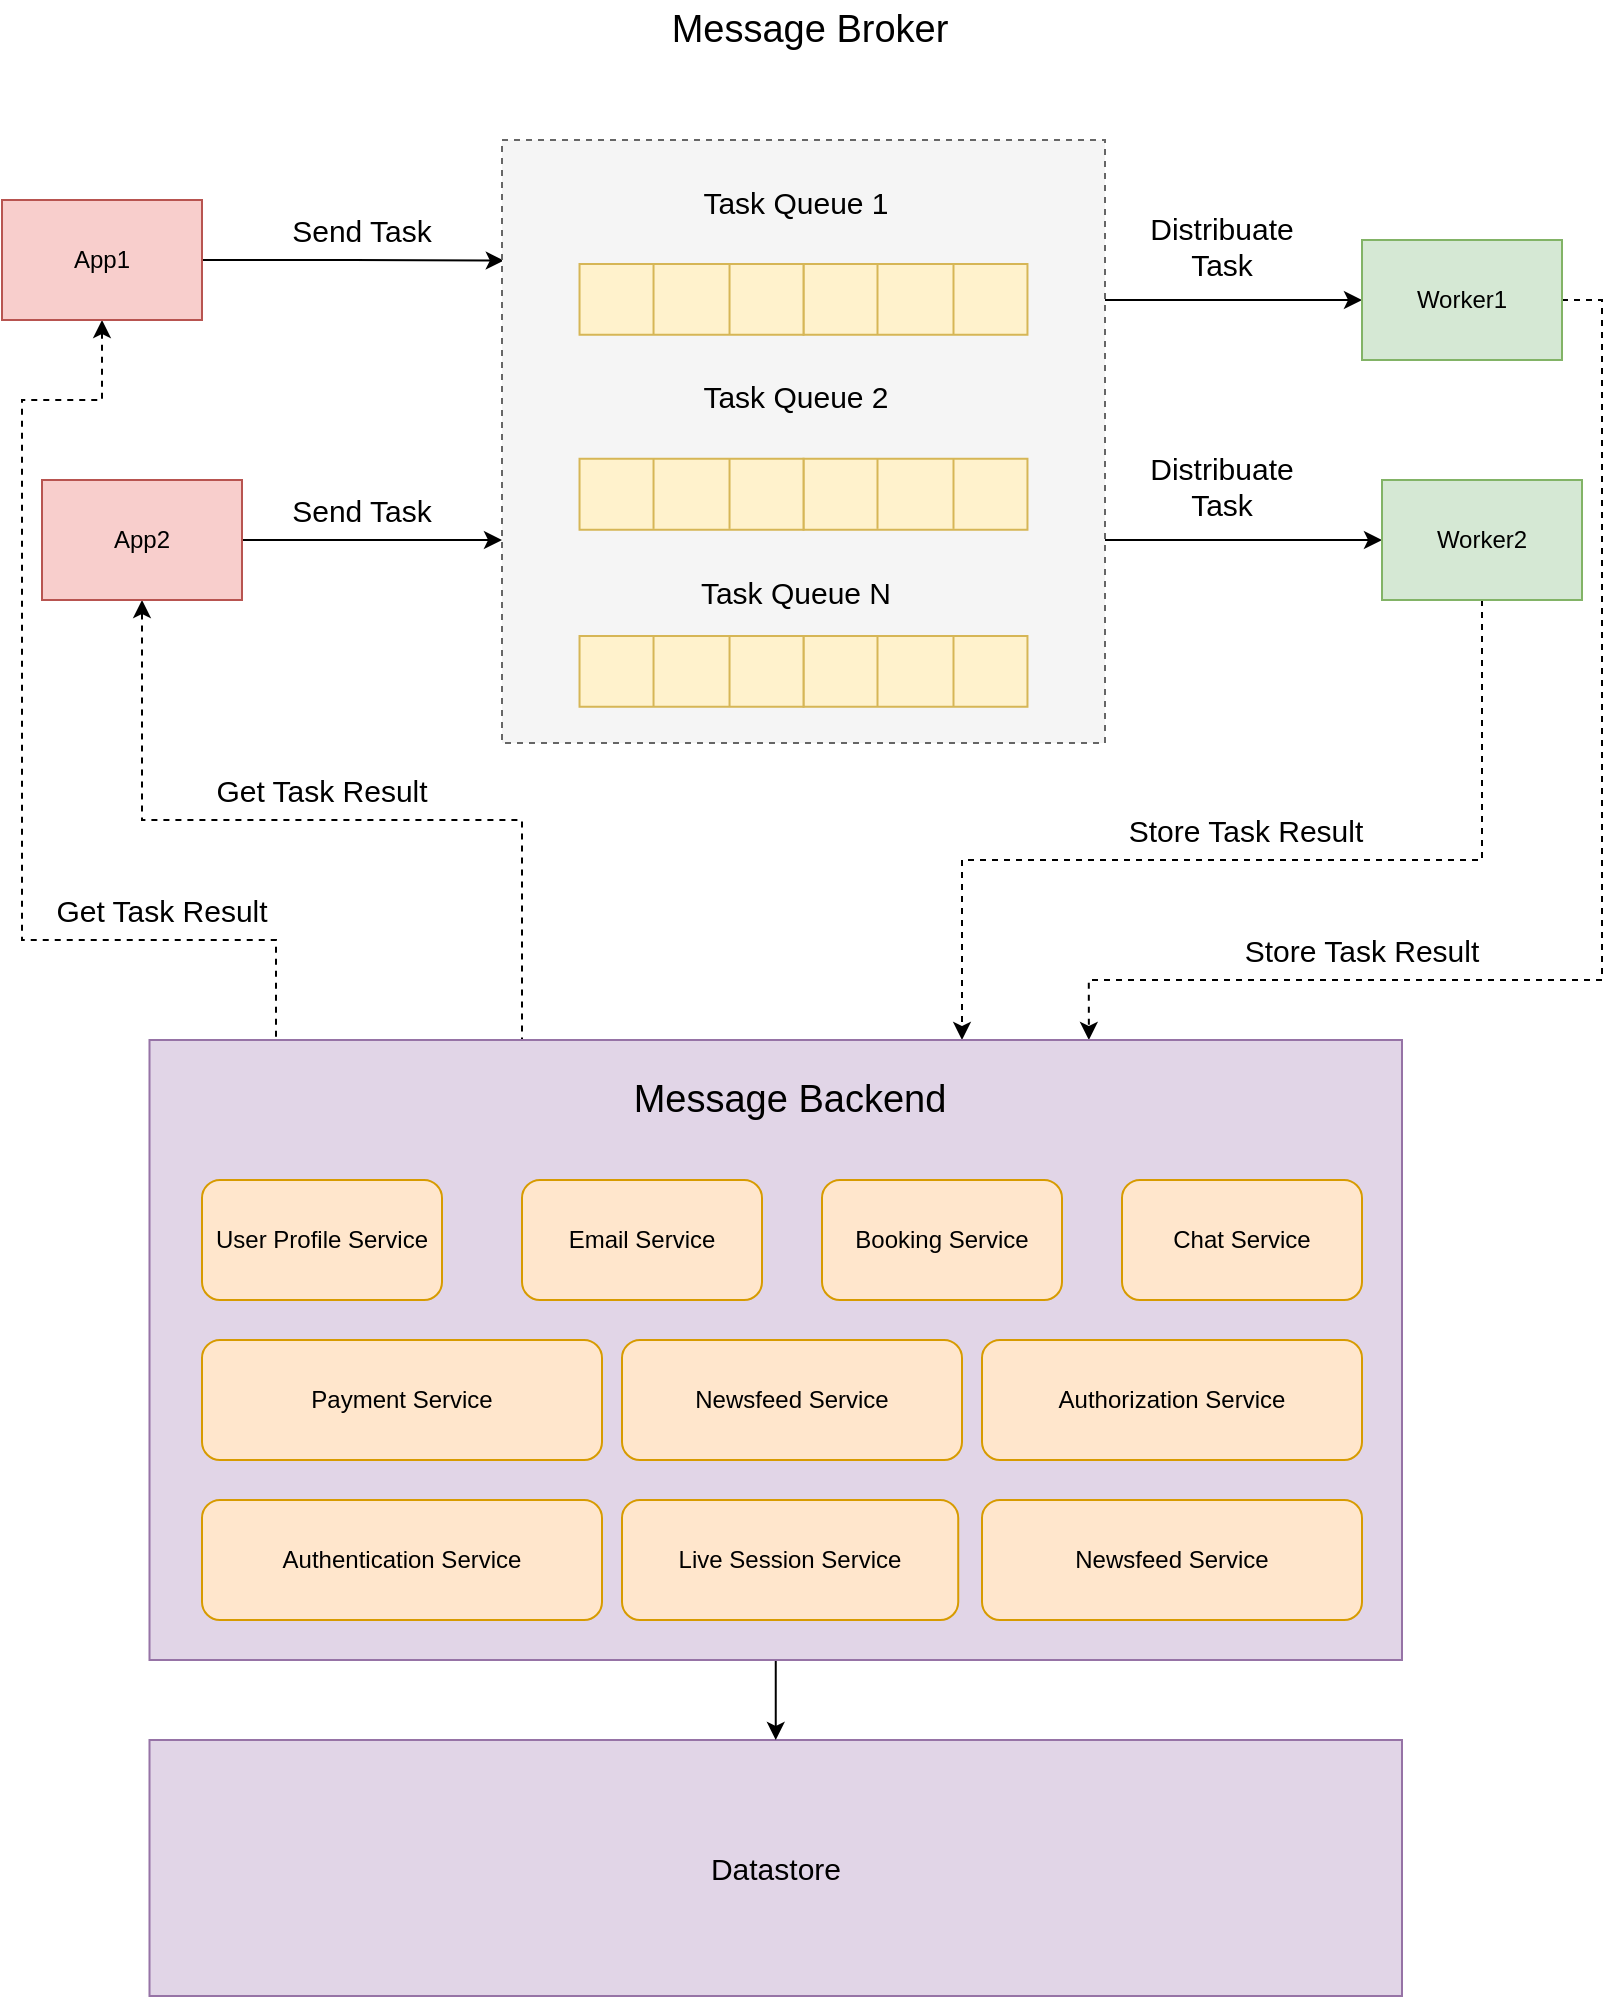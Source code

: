 <mxfile version="15.7.0" type="github">
  <diagram id="JND3jldK951iHR1BcYOP" name="Page-1">
    <mxGraphModel dx="1333" dy="1152" grid="1" gridSize="10" guides="1" tooltips="1" connect="1" arrows="1" fold="1" page="1" pageScale="1" pageWidth="827" pageHeight="1169" math="0" shadow="0">
      <root>
        <mxCell id="0" />
        <mxCell id="1" parent="0" />
        <mxCell id="jChO1V0j59Ga3b_egRKq-1" value="Datastore" style="rounded=0;whiteSpace=wrap;html=1;fontSize=15;strokeWidth=1;fillColor=#e1d5e7;strokeColor=#9673a6;" vertex="1" parent="1">
          <mxGeometry x="83.75" y="890" width="626.25" height="128" as="geometry" />
        </mxCell>
        <mxCell id="jChO1V0j59Ga3b_egRKq-9" style="edgeStyle=orthogonalEdgeStyle;rounded=0;orthogonalLoop=1;jettySize=auto;html=1;exitX=0.25;exitY=0;exitDx=0;exitDy=0;fontSize=15;startArrow=none;startFill=0;endArrow=classic;endFill=1;entryX=0.5;entryY=1;entryDx=0;entryDy=0;dashed=1;" edge="1" parent="1" source="RUhY66cnrRNZmktWbcpT-75" target="RUhY66cnrRNZmktWbcpT-17">
          <mxGeometry relative="1" as="geometry">
            <mxPoint x="110" y="330" as="targetPoint" />
            <Array as="points">
              <mxPoint x="270" y="580" />
              <mxPoint x="270" y="430" />
              <mxPoint x="80" y="430" />
            </Array>
          </mxGeometry>
        </mxCell>
        <mxCell id="RUhY66cnrRNZmktWbcpT-81" style="edgeStyle=orthogonalEdgeStyle;rounded=0;orthogonalLoop=1;jettySize=auto;html=1;entryX=0.003;entryY=0.2;entryDx=0;entryDy=0;entryPerimeter=0;fontSize=15;" parent="1" source="RUhY66cnrRNZmktWbcpT-15" target="RUhY66cnrRNZmktWbcpT-16" edge="1">
          <mxGeometry relative="1" as="geometry" />
        </mxCell>
        <mxCell id="jChO1V0j59Ga3b_egRKq-10" style="edgeStyle=orthogonalEdgeStyle;rounded=0;orthogonalLoop=1;jettySize=auto;html=1;exitX=0.5;exitY=1;exitDx=0;exitDy=0;entryX=0.101;entryY=-0.004;entryDx=0;entryDy=0;entryPerimeter=0;fontSize=15;startArrow=classic;startFill=1;endArrow=none;endFill=0;dashed=1;" edge="1" parent="1" source="RUhY66cnrRNZmktWbcpT-15" target="RUhY66cnrRNZmktWbcpT-75">
          <mxGeometry relative="1" as="geometry">
            <Array as="points">
              <mxPoint x="60" y="220" />
              <mxPoint x="20" y="220" />
              <mxPoint x="20" y="490" />
              <mxPoint x="147" y="490" />
            </Array>
          </mxGeometry>
        </mxCell>
        <mxCell id="RUhY66cnrRNZmktWbcpT-15" value="App1" style="rounded=0;whiteSpace=wrap;html=1;fillColor=#f8cecc;strokeColor=#b85450;" parent="1" vertex="1">
          <mxGeometry x="10" y="120" width="100" height="60" as="geometry" />
        </mxCell>
        <mxCell id="RUhY66cnrRNZmktWbcpT-78" value="" style="edgeStyle=orthogonalEdgeStyle;rounded=0;orthogonalLoop=1;jettySize=auto;html=1;fontSize=15;" parent="1" source="RUhY66cnrRNZmktWbcpT-17" target="RUhY66cnrRNZmktWbcpT-16" edge="1">
          <mxGeometry relative="1" as="geometry">
            <Array as="points">
              <mxPoint x="220" y="290" />
              <mxPoint x="220" y="290" />
            </Array>
          </mxGeometry>
        </mxCell>
        <mxCell id="RUhY66cnrRNZmktWbcpT-17" value="App2" style="rounded=0;whiteSpace=wrap;html=1;fillColor=#f8cecc;strokeColor=#b85450;" parent="1" vertex="1">
          <mxGeometry x="30" y="260" width="100" height="60" as="geometry" />
        </mxCell>
        <mxCell id="RUhY66cnrRNZmktWbcpT-20" value="&lt;font style=&quot;font-size: 19px&quot;&gt;Message Broker&lt;/font&gt;" style="text;html=1;strokeColor=none;fillColor=none;align=center;verticalAlign=middle;whiteSpace=wrap;rounded=0;dashed=1;" parent="1" vertex="1">
          <mxGeometry x="334" y="20" width="160" height="30" as="geometry" />
        </mxCell>
        <mxCell id="RUhY66cnrRNZmktWbcpT-71" value="" style="group" parent="1" vertex="1" connectable="0">
          <mxGeometry x="260" y="90" width="301.5" height="310" as="geometry" />
        </mxCell>
        <mxCell id="RUhY66cnrRNZmktWbcpT-16" value="" style="whiteSpace=wrap;html=1;aspect=fixed;dashed=1;fillColor=#f5f5f5;fontColor=#333333;strokeColor=#666666;" parent="RUhY66cnrRNZmktWbcpT-71" vertex="1">
          <mxGeometry width="301.5" height="301.5" as="geometry" />
        </mxCell>
        <mxCell id="RUhY66cnrRNZmktWbcpT-34" value="" style="shape=table;html=1;whiteSpace=wrap;startSize=0;container=1;collapsible=0;childLayout=tableLayout;rounded=0;fontSize=19;fillColor=#fff2cc;strokeColor=#d6b656;" parent="RUhY66cnrRNZmktWbcpT-71" vertex="1">
          <mxGeometry x="150.75" y="248" width="111.986" height="35.429" as="geometry" />
        </mxCell>
        <mxCell id="RUhY66cnrRNZmktWbcpT-35" value="" style="shape=partialRectangle;html=1;whiteSpace=wrap;collapsible=0;dropTarget=0;pointerEvents=0;fillColor=none;top=0;left=0;bottom=0;right=0;points=[[0,0.5],[1,0.5]];portConstraint=eastwest;rounded=0;dashed=1;fontSize=19;" parent="RUhY66cnrRNZmktWbcpT-34" vertex="1">
          <mxGeometry width="111.986" height="35" as="geometry" />
        </mxCell>
        <mxCell id="RUhY66cnrRNZmktWbcpT-36" value="" style="shape=partialRectangle;html=1;whiteSpace=wrap;connectable=0;fillColor=none;top=0;left=0;bottom=0;right=0;overflow=hidden;pointerEvents=1;rounded=0;dashed=1;fontSize=19;" parent="RUhY66cnrRNZmktWbcpT-35" vertex="1">
          <mxGeometry width="37" height="35" as="geometry">
            <mxRectangle width="37" height="35" as="alternateBounds" />
          </mxGeometry>
        </mxCell>
        <mxCell id="RUhY66cnrRNZmktWbcpT-37" value="" style="shape=partialRectangle;html=1;whiteSpace=wrap;connectable=0;fillColor=none;top=0;left=0;bottom=0;right=0;overflow=hidden;pointerEvents=1;rounded=0;dashed=1;fontSize=19;" parent="RUhY66cnrRNZmktWbcpT-35" vertex="1">
          <mxGeometry x="37" width="38" height="35" as="geometry">
            <mxRectangle width="38" height="35" as="alternateBounds" />
          </mxGeometry>
        </mxCell>
        <mxCell id="RUhY66cnrRNZmktWbcpT-38" value="" style="shape=partialRectangle;html=1;whiteSpace=wrap;connectable=0;fillColor=none;top=0;left=0;bottom=0;right=0;overflow=hidden;pointerEvents=1;rounded=0;dashed=1;fontSize=19;" parent="RUhY66cnrRNZmktWbcpT-35" vertex="1">
          <mxGeometry x="75" width="37" height="35" as="geometry">
            <mxRectangle width="37" height="35" as="alternateBounds" />
          </mxGeometry>
        </mxCell>
        <mxCell id="RUhY66cnrRNZmktWbcpT-40" value="" style="shape=table;html=1;whiteSpace=wrap;startSize=0;container=1;collapsible=0;childLayout=tableLayout;rounded=0;fontSize=19;fillColor=#fff2cc;strokeColor=#d6b656;" parent="RUhY66cnrRNZmktWbcpT-71" vertex="1">
          <mxGeometry x="38.764" y="248" width="111.986" height="35.429" as="geometry" />
        </mxCell>
        <mxCell id="RUhY66cnrRNZmktWbcpT-41" value="" style="shape=partialRectangle;html=1;whiteSpace=wrap;collapsible=0;dropTarget=0;pointerEvents=0;fillColor=none;top=0;left=0;bottom=0;right=0;points=[[0,0.5],[1,0.5]];portConstraint=eastwest;rounded=0;dashed=1;fontSize=19;" parent="RUhY66cnrRNZmktWbcpT-40" vertex="1">
          <mxGeometry width="111.986" height="35" as="geometry" />
        </mxCell>
        <mxCell id="RUhY66cnrRNZmktWbcpT-42" value="" style="shape=partialRectangle;html=1;whiteSpace=wrap;connectable=0;fillColor=none;top=0;left=0;bottom=0;right=0;overflow=hidden;pointerEvents=1;rounded=0;dashed=1;fontSize=19;" parent="RUhY66cnrRNZmktWbcpT-41" vertex="1">
          <mxGeometry width="37" height="35" as="geometry">
            <mxRectangle width="37" height="35" as="alternateBounds" />
          </mxGeometry>
        </mxCell>
        <mxCell id="RUhY66cnrRNZmktWbcpT-43" value="" style="shape=partialRectangle;html=1;whiteSpace=wrap;connectable=0;fillColor=none;top=0;left=0;bottom=0;right=0;overflow=hidden;pointerEvents=1;rounded=0;dashed=1;fontSize=19;" parent="RUhY66cnrRNZmktWbcpT-41" vertex="1">
          <mxGeometry x="37" width="38" height="35" as="geometry">
            <mxRectangle width="38" height="35" as="alternateBounds" />
          </mxGeometry>
        </mxCell>
        <mxCell id="RUhY66cnrRNZmktWbcpT-44" value="" style="shape=partialRectangle;html=1;whiteSpace=wrap;connectable=0;fillColor=none;top=0;left=0;bottom=0;right=0;overflow=hidden;pointerEvents=1;rounded=0;dashed=1;fontSize=19;" parent="RUhY66cnrRNZmktWbcpT-41" vertex="1">
          <mxGeometry x="75" width="37" height="35" as="geometry">
            <mxRectangle width="37" height="35" as="alternateBounds" />
          </mxGeometry>
        </mxCell>
        <mxCell id="RUhY66cnrRNZmktWbcpT-45" value="" style="shape=table;html=1;whiteSpace=wrap;startSize=0;container=1;collapsible=0;childLayout=tableLayout;rounded=0;fontSize=19;fillColor=#fff2cc;strokeColor=#d6b656;" parent="RUhY66cnrRNZmktWbcpT-71" vertex="1">
          <mxGeometry x="150.75" y="159.429" width="111.986" height="35.429" as="geometry" />
        </mxCell>
        <mxCell id="RUhY66cnrRNZmktWbcpT-46" value="" style="shape=partialRectangle;html=1;whiteSpace=wrap;collapsible=0;dropTarget=0;pointerEvents=0;fillColor=none;top=0;left=0;bottom=0;right=0;points=[[0,0.5],[1,0.5]];portConstraint=eastwest;rounded=0;dashed=1;fontSize=19;" parent="RUhY66cnrRNZmktWbcpT-45" vertex="1">
          <mxGeometry width="111.986" height="35" as="geometry" />
        </mxCell>
        <mxCell id="RUhY66cnrRNZmktWbcpT-47" value="" style="shape=partialRectangle;html=1;whiteSpace=wrap;connectable=0;fillColor=none;top=0;left=0;bottom=0;right=0;overflow=hidden;pointerEvents=1;rounded=0;dashed=1;fontSize=19;" parent="RUhY66cnrRNZmktWbcpT-46" vertex="1">
          <mxGeometry width="37" height="35" as="geometry">
            <mxRectangle width="37" height="35" as="alternateBounds" />
          </mxGeometry>
        </mxCell>
        <mxCell id="RUhY66cnrRNZmktWbcpT-48" value="" style="shape=partialRectangle;html=1;whiteSpace=wrap;connectable=0;fillColor=none;top=0;left=0;bottom=0;right=0;overflow=hidden;pointerEvents=1;rounded=0;dashed=1;fontSize=19;" parent="RUhY66cnrRNZmktWbcpT-46" vertex="1">
          <mxGeometry x="37" width="38" height="35" as="geometry">
            <mxRectangle width="38" height="35" as="alternateBounds" />
          </mxGeometry>
        </mxCell>
        <mxCell id="RUhY66cnrRNZmktWbcpT-49" value="" style="shape=partialRectangle;html=1;whiteSpace=wrap;connectable=0;fillColor=none;top=0;left=0;bottom=0;right=0;overflow=hidden;pointerEvents=1;rounded=0;dashed=1;fontSize=19;" parent="RUhY66cnrRNZmktWbcpT-46" vertex="1">
          <mxGeometry x="75" width="37" height="35" as="geometry">
            <mxRectangle width="37" height="35" as="alternateBounds" />
          </mxGeometry>
        </mxCell>
        <mxCell id="RUhY66cnrRNZmktWbcpT-50" value="" style="shape=table;html=1;whiteSpace=wrap;startSize=0;container=1;collapsible=0;childLayout=tableLayout;rounded=0;fontSize=19;fillColor=#fff2cc;strokeColor=#d6b656;" parent="RUhY66cnrRNZmktWbcpT-71" vertex="1">
          <mxGeometry x="38.764" y="159.429" width="111.986" height="35.429" as="geometry" />
        </mxCell>
        <mxCell id="RUhY66cnrRNZmktWbcpT-51" value="" style="shape=partialRectangle;html=1;whiteSpace=wrap;collapsible=0;dropTarget=0;pointerEvents=0;fillColor=none;top=0;left=0;bottom=0;right=0;points=[[0,0.5],[1,0.5]];portConstraint=eastwest;rounded=0;dashed=1;fontSize=19;" parent="RUhY66cnrRNZmktWbcpT-50" vertex="1">
          <mxGeometry width="111.986" height="35" as="geometry" />
        </mxCell>
        <mxCell id="RUhY66cnrRNZmktWbcpT-52" value="" style="shape=partialRectangle;html=1;whiteSpace=wrap;connectable=0;fillColor=none;top=0;left=0;bottom=0;right=0;overflow=hidden;pointerEvents=1;rounded=0;dashed=1;fontSize=19;" parent="RUhY66cnrRNZmktWbcpT-51" vertex="1">
          <mxGeometry width="37" height="35" as="geometry">
            <mxRectangle width="37" height="35" as="alternateBounds" />
          </mxGeometry>
        </mxCell>
        <mxCell id="RUhY66cnrRNZmktWbcpT-53" value="" style="shape=partialRectangle;html=1;whiteSpace=wrap;connectable=0;fillColor=none;top=0;left=0;bottom=0;right=0;overflow=hidden;pointerEvents=1;rounded=0;dashed=1;fontSize=19;" parent="RUhY66cnrRNZmktWbcpT-51" vertex="1">
          <mxGeometry x="37" width="38" height="35" as="geometry">
            <mxRectangle width="38" height="35" as="alternateBounds" />
          </mxGeometry>
        </mxCell>
        <mxCell id="RUhY66cnrRNZmktWbcpT-54" value="" style="shape=partialRectangle;html=1;whiteSpace=wrap;connectable=0;fillColor=none;top=0;left=0;bottom=0;right=0;overflow=hidden;pointerEvents=1;rounded=0;dashed=1;fontSize=19;" parent="RUhY66cnrRNZmktWbcpT-51" vertex="1">
          <mxGeometry x="75" width="37" height="35" as="geometry">
            <mxRectangle width="37" height="35" as="alternateBounds" />
          </mxGeometry>
        </mxCell>
        <mxCell id="RUhY66cnrRNZmktWbcpT-55" value="" style="shape=table;html=1;whiteSpace=wrap;startSize=0;container=1;collapsible=0;childLayout=tableLayout;rounded=0;fontSize=19;fillColor=#fff2cc;strokeColor=#d6b656;" parent="RUhY66cnrRNZmktWbcpT-71" vertex="1">
          <mxGeometry x="150.75" y="62" width="111.986" height="35.429" as="geometry" />
        </mxCell>
        <mxCell id="RUhY66cnrRNZmktWbcpT-56" value="" style="shape=partialRectangle;html=1;whiteSpace=wrap;collapsible=0;dropTarget=0;pointerEvents=0;fillColor=none;top=0;left=0;bottom=0;right=0;points=[[0,0.5],[1,0.5]];portConstraint=eastwest;rounded=0;dashed=1;fontSize=19;" parent="RUhY66cnrRNZmktWbcpT-55" vertex="1">
          <mxGeometry width="111.986" height="35" as="geometry" />
        </mxCell>
        <mxCell id="RUhY66cnrRNZmktWbcpT-57" value="" style="shape=partialRectangle;html=1;whiteSpace=wrap;connectable=0;fillColor=none;top=0;left=0;bottom=0;right=0;overflow=hidden;pointerEvents=1;rounded=0;dashed=1;fontSize=19;" parent="RUhY66cnrRNZmktWbcpT-56" vertex="1">
          <mxGeometry width="37" height="35" as="geometry">
            <mxRectangle width="37" height="35" as="alternateBounds" />
          </mxGeometry>
        </mxCell>
        <mxCell id="RUhY66cnrRNZmktWbcpT-58" value="" style="shape=partialRectangle;html=1;whiteSpace=wrap;connectable=0;fillColor=none;top=0;left=0;bottom=0;right=0;overflow=hidden;pointerEvents=1;rounded=0;dashed=1;fontSize=19;" parent="RUhY66cnrRNZmktWbcpT-56" vertex="1">
          <mxGeometry x="37" width="38" height="35" as="geometry">
            <mxRectangle width="38" height="35" as="alternateBounds" />
          </mxGeometry>
        </mxCell>
        <mxCell id="RUhY66cnrRNZmktWbcpT-59" value="" style="shape=partialRectangle;html=1;whiteSpace=wrap;connectable=0;fillColor=none;top=0;left=0;bottom=0;right=0;overflow=hidden;pointerEvents=1;rounded=0;dashed=1;fontSize=19;" parent="RUhY66cnrRNZmktWbcpT-56" vertex="1">
          <mxGeometry x="75" width="37" height="35" as="geometry">
            <mxRectangle width="37" height="35" as="alternateBounds" />
          </mxGeometry>
        </mxCell>
        <mxCell id="RUhY66cnrRNZmktWbcpT-60" value="" style="shape=table;html=1;whiteSpace=wrap;startSize=0;container=1;collapsible=0;childLayout=tableLayout;rounded=0;fontSize=19;fillColor=#fff2cc;strokeColor=#d6b656;" parent="RUhY66cnrRNZmktWbcpT-71" vertex="1">
          <mxGeometry x="38.764" y="62" width="111.986" height="35.429" as="geometry" />
        </mxCell>
        <mxCell id="RUhY66cnrRNZmktWbcpT-61" value="" style="shape=partialRectangle;html=1;whiteSpace=wrap;collapsible=0;dropTarget=0;pointerEvents=0;fillColor=none;top=0;left=0;bottom=0;right=0;points=[[0,0.5],[1,0.5]];portConstraint=eastwest;rounded=0;dashed=1;fontSize=19;" parent="RUhY66cnrRNZmktWbcpT-60" vertex="1">
          <mxGeometry width="111.986" height="35" as="geometry" />
        </mxCell>
        <mxCell id="RUhY66cnrRNZmktWbcpT-62" value="" style="shape=partialRectangle;html=1;whiteSpace=wrap;connectable=0;fillColor=none;top=0;left=0;bottom=0;right=0;overflow=hidden;pointerEvents=1;rounded=0;dashed=1;fontSize=19;" parent="RUhY66cnrRNZmktWbcpT-61" vertex="1">
          <mxGeometry width="37" height="35" as="geometry">
            <mxRectangle width="37" height="35" as="alternateBounds" />
          </mxGeometry>
        </mxCell>
        <mxCell id="RUhY66cnrRNZmktWbcpT-63" value="" style="shape=partialRectangle;html=1;whiteSpace=wrap;connectable=0;fillColor=none;top=0;left=0;bottom=0;right=0;overflow=hidden;pointerEvents=1;rounded=0;dashed=1;fontSize=19;" parent="RUhY66cnrRNZmktWbcpT-61" vertex="1">
          <mxGeometry x="37" width="38" height="35" as="geometry">
            <mxRectangle width="38" height="35" as="alternateBounds" />
          </mxGeometry>
        </mxCell>
        <mxCell id="RUhY66cnrRNZmktWbcpT-64" value="" style="shape=partialRectangle;html=1;whiteSpace=wrap;connectable=0;fillColor=none;top=0;left=0;bottom=0;right=0;overflow=hidden;pointerEvents=1;rounded=0;dashed=1;fontSize=19;" parent="RUhY66cnrRNZmktWbcpT-61" vertex="1">
          <mxGeometry x="75" width="37" height="35" as="geometry">
            <mxRectangle width="37" height="35" as="alternateBounds" />
          </mxGeometry>
        </mxCell>
        <mxCell id="RUhY66cnrRNZmktWbcpT-65" value="&lt;font style=&quot;font-size: 15px&quot;&gt;Task Queue 1&lt;/font&gt;" style="text;html=1;strokeColor=none;fillColor=none;align=center;verticalAlign=middle;whiteSpace=wrap;rounded=0;dashed=1;strokeWidth=13;" parent="RUhY66cnrRNZmktWbcpT-71" vertex="1">
          <mxGeometry x="77.529" y="17.714" width="137.829" height="26.571" as="geometry" />
        </mxCell>
        <mxCell id="RUhY66cnrRNZmktWbcpT-66" value="&lt;font style=&quot;font-size: 15px&quot;&gt;Task Queue 2&lt;/font&gt;" style="text;html=1;strokeColor=none;fillColor=none;align=center;verticalAlign=middle;whiteSpace=wrap;rounded=0;dashed=1;strokeWidth=13;" parent="RUhY66cnrRNZmktWbcpT-71" vertex="1">
          <mxGeometry x="77.529" y="115.143" width="137.829" height="26.571" as="geometry" />
        </mxCell>
        <mxCell id="RUhY66cnrRNZmktWbcpT-67" value="&lt;font style=&quot;font-size: 15px&quot;&gt;Task Queue N&lt;/font&gt;" style="text;html=1;strokeColor=none;fillColor=none;align=center;verticalAlign=middle;whiteSpace=wrap;rounded=0;dashed=1;strokeWidth=13;" parent="RUhY66cnrRNZmktWbcpT-71" vertex="1">
          <mxGeometry x="77.529" y="212.571" width="137.829" height="26.571" as="geometry" />
        </mxCell>
        <mxCell id="RUhY66cnrRNZmktWbcpT-83" value="" style="edgeStyle=orthogonalEdgeStyle;rounded=0;orthogonalLoop=1;jettySize=auto;html=1;fontSize=15;startArrow=classic;startFill=1;endArrow=none;endFill=0;" parent="1" source="RUhY66cnrRNZmktWbcpT-76" target="RUhY66cnrRNZmktWbcpT-16" edge="1">
          <mxGeometry relative="1" as="geometry">
            <Array as="points">
              <mxPoint x="660" y="170" />
              <mxPoint x="660" y="170" />
            </Array>
          </mxGeometry>
        </mxCell>
        <mxCell id="jChO1V0j59Ga3b_egRKq-11" style="edgeStyle=orthogonalEdgeStyle;rounded=0;orthogonalLoop=1;jettySize=auto;html=1;entryX=0.75;entryY=0;entryDx=0;entryDy=0;fontSize=15;startArrow=none;startFill=0;endArrow=classic;endFill=1;exitX=1;exitY=0.5;exitDx=0;exitDy=0;dashed=1;" edge="1" parent="1" source="RUhY66cnrRNZmktWbcpT-76" target="RUhY66cnrRNZmktWbcpT-75">
          <mxGeometry relative="1" as="geometry">
            <Array as="points">
              <mxPoint x="810" y="170" />
              <mxPoint x="810" y="510" />
              <mxPoint x="553" y="510" />
            </Array>
          </mxGeometry>
        </mxCell>
        <mxCell id="RUhY66cnrRNZmktWbcpT-76" value="Worker1" style="rounded=0;whiteSpace=wrap;html=1;fillColor=#d5e8d4;strokeColor=#82b366;" parent="1" vertex="1">
          <mxGeometry x="690" y="140" width="100" height="60" as="geometry" />
        </mxCell>
        <mxCell id="RUhY66cnrRNZmktWbcpT-84" value="" style="edgeStyle=orthogonalEdgeStyle;rounded=0;orthogonalLoop=1;jettySize=auto;html=1;fontSize=15;startArrow=classic;startFill=1;endArrow=none;endFill=0;" parent="1" source="RUhY66cnrRNZmktWbcpT-77" target="RUhY66cnrRNZmktWbcpT-16" edge="1">
          <mxGeometry relative="1" as="geometry">
            <Array as="points">
              <mxPoint x="610" y="290" />
              <mxPoint x="610" y="290" />
            </Array>
          </mxGeometry>
        </mxCell>
        <mxCell id="jChO1V0j59Ga3b_egRKq-8" style="edgeStyle=orthogonalEdgeStyle;rounded=0;orthogonalLoop=1;jettySize=auto;html=1;fontSize=15;startArrow=none;startFill=0;endArrow=classic;endFill=1;dashed=1;" edge="1" parent="1" source="RUhY66cnrRNZmktWbcpT-77" target="RUhY66cnrRNZmktWbcpT-75">
          <mxGeometry relative="1" as="geometry">
            <Array as="points">
              <mxPoint x="750" y="450" />
              <mxPoint x="490" y="450" />
            </Array>
          </mxGeometry>
        </mxCell>
        <mxCell id="RUhY66cnrRNZmktWbcpT-77" value="Worker2" style="rounded=0;whiteSpace=wrap;html=1;fillColor=#d5e8d4;strokeColor=#82b366;" parent="1" vertex="1">
          <mxGeometry x="700" y="260" width="100" height="60" as="geometry" />
        </mxCell>
        <mxCell id="jChO1V0j59Ga3b_egRKq-7" value="" style="edgeStyle=orthogonalEdgeStyle;rounded=0;orthogonalLoop=1;jettySize=auto;html=1;fontSize=15;startArrow=classic;startFill=1;endArrow=none;endFill=0;exitX=0.5;exitY=0;exitDx=0;exitDy=0;entryX=0.5;entryY=1;entryDx=0;entryDy=0;" edge="1" parent="1" source="jChO1V0j59Ga3b_egRKq-1" target="RUhY66cnrRNZmktWbcpT-75">
          <mxGeometry relative="1" as="geometry">
            <mxPoint x="396.9" y="900" as="sourcePoint" />
            <mxPoint x="397" y="860" as="targetPoint" />
            <Array as="points" />
          </mxGeometry>
        </mxCell>
        <mxCell id="jChO1V0j59Ga3b_egRKq-14" value="" style="group" vertex="1" connectable="0" parent="1">
          <mxGeometry x="83.75" y="540" width="626.25" height="310" as="geometry" />
        </mxCell>
        <mxCell id="RUhY66cnrRNZmktWbcpT-75" value="" style="rounded=0;whiteSpace=wrap;html=1;fontSize=15;strokeWidth=1;fillColor=#e1d5e7;strokeColor=#9673a6;" parent="jChO1V0j59Ga3b_egRKq-14" vertex="1">
          <mxGeometry width="626.25" height="310" as="geometry" />
        </mxCell>
        <mxCell id="RUhY66cnrRNZmktWbcpT-1" value="Authorization Service" style="rounded=1;whiteSpace=wrap;html=1;fillColor=#ffe6cc;strokeColor=#d79b00;" parent="jChO1V0j59Ga3b_egRKq-14" vertex="1">
          <mxGeometry x="416.25" y="150" width="190" height="60" as="geometry" />
        </mxCell>
        <mxCell id="RUhY66cnrRNZmktWbcpT-2" value="Email Service" style="rounded=1;whiteSpace=wrap;html=1;fillColor=#ffe6cc;strokeColor=#d79b00;" parent="jChO1V0j59Ga3b_egRKq-14" vertex="1">
          <mxGeometry x="186.25" y="70" width="120" height="60" as="geometry" />
        </mxCell>
        <mxCell id="RUhY66cnrRNZmktWbcpT-3" value="Authentication Service" style="rounded=1;whiteSpace=wrap;html=1;fillColor=#ffe6cc;strokeColor=#d79b00;" parent="jChO1V0j59Ga3b_egRKq-14" vertex="1">
          <mxGeometry x="26.25" y="230" width="200" height="60" as="geometry" />
        </mxCell>
        <mxCell id="RUhY66cnrRNZmktWbcpT-4" value="Newsfeed Service" style="rounded=1;whiteSpace=wrap;html=1;fillColor=#ffe6cc;strokeColor=#d79b00;" parent="jChO1V0j59Ga3b_egRKq-14" vertex="1">
          <mxGeometry x="416.25" y="230" width="190" height="60" as="geometry" />
        </mxCell>
        <mxCell id="RUhY66cnrRNZmktWbcpT-5" value="Newsfeed Service" style="rounded=1;whiteSpace=wrap;html=1;fillColor=#ffe6cc;strokeColor=#d79b00;" parent="jChO1V0j59Ga3b_egRKq-14" vertex="1">
          <mxGeometry x="236.25" y="150" width="170" height="60" as="geometry" />
        </mxCell>
        <mxCell id="RUhY66cnrRNZmktWbcpT-6" value="Booking Service" style="rounded=1;whiteSpace=wrap;html=1;fillColor=#ffe6cc;strokeColor=#d79b00;" parent="jChO1V0j59Ga3b_egRKq-14" vertex="1">
          <mxGeometry x="336.25" y="70" width="120" height="60" as="geometry" />
        </mxCell>
        <mxCell id="RUhY66cnrRNZmktWbcpT-7" value="Payment Service" style="rounded=1;whiteSpace=wrap;html=1;fillColor=#ffe6cc;strokeColor=#d79b00;" parent="jChO1V0j59Ga3b_egRKq-14" vertex="1">
          <mxGeometry x="26.25" y="150" width="200" height="60" as="geometry" />
        </mxCell>
        <mxCell id="RUhY66cnrRNZmktWbcpT-8" value="Live Session Service" style="rounded=1;whiteSpace=wrap;html=1;fillColor=#ffe6cc;strokeColor=#d79b00;" parent="jChO1V0j59Ga3b_egRKq-14" vertex="1">
          <mxGeometry x="236.25" y="230" width="168.12" height="60" as="geometry" />
        </mxCell>
        <mxCell id="RUhY66cnrRNZmktWbcpT-9" value="User Profile Service" style="rounded=1;whiteSpace=wrap;html=1;fillColor=#ffe6cc;strokeColor=#d79b00;" parent="jChO1V0j59Ga3b_egRKq-14" vertex="1">
          <mxGeometry x="26.25" y="70" width="120" height="60" as="geometry" />
        </mxCell>
        <mxCell id="RUhY66cnrRNZmktWbcpT-10" value="Chat Service" style="rounded=1;whiteSpace=wrap;html=1;fillColor=#ffe6cc;strokeColor=#d79b00;" parent="jChO1V0j59Ga3b_egRKq-14" vertex="1">
          <mxGeometry x="486.25" y="70" width="120" height="60" as="geometry" />
        </mxCell>
        <mxCell id="jChO1V0j59Ga3b_egRKq-13" value="&lt;font style=&quot;font-size: 19px&quot;&gt;Message Backend&lt;/font&gt;" style="text;html=1;strokeColor=none;fillColor=none;align=center;verticalAlign=middle;whiteSpace=wrap;rounded=0;dashed=1;" vertex="1" parent="jChO1V0j59Ga3b_egRKq-14">
          <mxGeometry x="240.31" y="15" width="160" height="30" as="geometry" />
        </mxCell>
        <mxCell id="jChO1V0j59Ga3b_egRKq-28" value="&lt;font style=&quot;font-size: 15px&quot;&gt;Get Task Result&lt;/font&gt;" style="text;html=1;strokeColor=none;fillColor=none;align=center;verticalAlign=middle;whiteSpace=wrap;rounded=0;dashed=1;" vertex="1" parent="1">
          <mxGeometry x="10" y="460" width="160" height="30" as="geometry" />
        </mxCell>
        <mxCell id="jChO1V0j59Ga3b_egRKq-29" value="&lt;font style=&quot;font-size: 15px&quot;&gt;Get Task Result&lt;/font&gt;" style="text;html=1;strokeColor=none;fillColor=none;align=center;verticalAlign=middle;whiteSpace=wrap;rounded=0;dashed=1;" vertex="1" parent="1">
          <mxGeometry x="90" y="400" width="160" height="30" as="geometry" />
        </mxCell>
        <mxCell id="jChO1V0j59Ga3b_egRKq-30" value="&lt;font style=&quot;font-size: 15px&quot;&gt;Send Task&lt;/font&gt;" style="text;html=1;strokeColor=none;fillColor=none;align=center;verticalAlign=middle;whiteSpace=wrap;rounded=0;dashed=1;" vertex="1" parent="1">
          <mxGeometry x="110" y="260" width="160" height="30" as="geometry" />
        </mxCell>
        <mxCell id="jChO1V0j59Ga3b_egRKq-31" value="&lt;font style=&quot;font-size: 15px&quot;&gt;Send Task&lt;/font&gt;" style="text;html=1;strokeColor=none;fillColor=none;align=center;verticalAlign=middle;whiteSpace=wrap;rounded=0;dashed=1;" vertex="1" parent="1">
          <mxGeometry x="110" y="120" width="160" height="30" as="geometry" />
        </mxCell>
        <mxCell id="jChO1V0j59Ga3b_egRKq-32" value="&lt;font style=&quot;font-size: 15px&quot;&gt;Distribuate Task&lt;/font&gt;" style="text;html=1;strokeColor=none;fillColor=none;align=center;verticalAlign=middle;whiteSpace=wrap;rounded=0;dashed=1;" vertex="1" parent="1">
          <mxGeometry x="570" y="110" width="100" height="65" as="geometry" />
        </mxCell>
        <mxCell id="jChO1V0j59Ga3b_egRKq-33" value="&lt;font style=&quot;font-size: 15px&quot;&gt;Distribuate Task&lt;/font&gt;" style="text;html=1;strokeColor=none;fillColor=none;align=center;verticalAlign=middle;whiteSpace=wrap;rounded=0;dashed=1;" vertex="1" parent="1">
          <mxGeometry x="570" y="230" width="100" height="65" as="geometry" />
        </mxCell>
        <mxCell id="jChO1V0j59Ga3b_egRKq-34" value="&lt;font style=&quot;font-size: 15px&quot;&gt;Store Task Result&lt;/font&gt;" style="text;html=1;strokeColor=none;fillColor=none;align=center;verticalAlign=middle;whiteSpace=wrap;rounded=0;dashed=1;" vertex="1" parent="1">
          <mxGeometry x="610" y="480" width="160" height="30" as="geometry" />
        </mxCell>
        <mxCell id="jChO1V0j59Ga3b_egRKq-35" value="&lt;font style=&quot;font-size: 15px&quot;&gt;Store Task Result&lt;/font&gt;" style="text;html=1;strokeColor=none;fillColor=none;align=center;verticalAlign=middle;whiteSpace=wrap;rounded=0;dashed=1;" vertex="1" parent="1">
          <mxGeometry x="551.88" y="420" width="160" height="30" as="geometry" />
        </mxCell>
      </root>
    </mxGraphModel>
  </diagram>
</mxfile>
